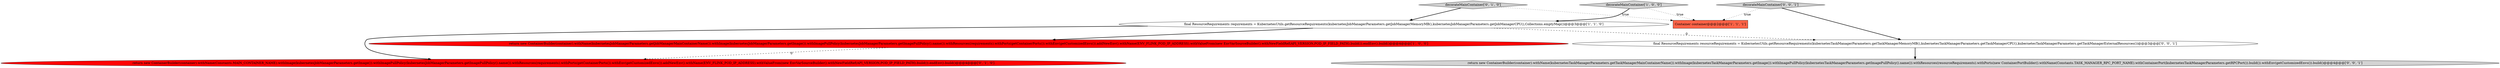 digraph {
7 [style = filled, label = "decorateMainContainer['0', '0', '1']", fillcolor = lightgray, shape = diamond image = "AAA0AAABBB3BBB"];
1 [style = filled, label = "return new ContainerBuilder(container).withName(kubernetesJobManagerParameters.getJobManagerMainContainerName()).withImage(kubernetesJobManagerParameters.getImage()).withImagePullPolicy(kubernetesJobManagerParameters.getImagePullPolicy().name()).withResources(requirements).withPorts(getContainerPorts()).withEnv(getCustomizedEnvs()).addNewEnv().withName(ENV_FLINK_POD_IP_ADDRESS).withValueFrom(new EnvVarSourceBuilder().withNewFieldRef(API_VERSION,POD_IP_FIELD_PATH).build()).endEnv().build()@@@4@@@['1', '0', '0']", fillcolor = red, shape = ellipse image = "AAA1AAABBB1BBB"];
6 [style = filled, label = "return new ContainerBuilder(container).withName(kubernetesTaskManagerParameters.getTaskManagerMainContainerName()).withImage(kubernetesTaskManagerParameters.getImage()).withImagePullPolicy(kubernetesTaskManagerParameters.getImagePullPolicy().name()).withResources(resourceRequirements).withPorts(new ContainerPortBuilder().withName(Constants.TASK_MANAGER_RPC_PORT_NAME).withContainerPort(kubernetesTaskManagerParameters.getRPCPort()).build()).withEnv(getCustomizedEnvs()).build()@@@4@@@['0', '0', '1']", fillcolor = lightgray, shape = ellipse image = "AAA0AAABBB3BBB"];
3 [style = filled, label = "final ResourceRequirements requirements = KubernetesUtils.getResourceRequirements(kubernetesJobManagerParameters.getJobManagerMemoryMB(),kubernetesJobManagerParameters.getJobManagerCPU(),Collections.emptyMap())@@@3@@@['1', '1', '0']", fillcolor = white, shape = ellipse image = "AAA0AAABBB1BBB"];
0 [style = filled, label = "Container container@@@2@@@['1', '1', '1']", fillcolor = tomato, shape = box image = "AAA0AAABBB1BBB"];
8 [style = filled, label = "final ResourceRequirements resourceRequirements = KubernetesUtils.getResourceRequirements(kubernetesTaskManagerParameters.getTaskManagerMemoryMB(),kubernetesTaskManagerParameters.getTaskManagerCPU(),kubernetesTaskManagerParameters.getTaskManagerExternalResources())@@@3@@@['0', '0', '1']", fillcolor = white, shape = ellipse image = "AAA0AAABBB3BBB"];
2 [style = filled, label = "decorateMainContainer['1', '0', '0']", fillcolor = lightgray, shape = diamond image = "AAA0AAABBB1BBB"];
5 [style = filled, label = "return new ContainerBuilder(container).withName(Constants.MAIN_CONTAINER_NAME).withImage(kubernetesJobManagerParameters.getImage()).withImagePullPolicy(kubernetesJobManagerParameters.getImagePullPolicy().name()).withResources(requirements).withPorts(getContainerPorts()).withEnv(getCustomizedEnvs()).addNewEnv().withName(ENV_FLINK_POD_IP_ADDRESS).withValueFrom(new EnvVarSourceBuilder().withNewFieldRef(API_VERSION,POD_IP_FIELD_PATH).build()).endEnv().build()@@@4@@@['0', '1', '0']", fillcolor = red, shape = ellipse image = "AAA1AAABBB2BBB"];
4 [style = filled, label = "decorateMainContainer['0', '1', '0']", fillcolor = lightgray, shape = diamond image = "AAA0AAABBB2BBB"];
3->8 [style = dashed, label="0"];
4->3 [style = bold, label=""];
3->5 [style = bold, label=""];
8->6 [style = bold, label=""];
2->0 [style = dotted, label="true"];
1->5 [style = dashed, label="0"];
3->1 [style = bold, label=""];
7->0 [style = dotted, label="true"];
7->8 [style = bold, label=""];
2->3 [style = bold, label=""];
4->0 [style = dotted, label="true"];
}
